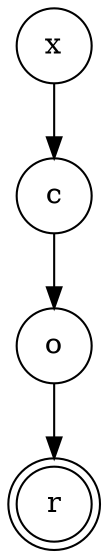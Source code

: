 digraph {   
    node [shape = doublecircle, color = black] r ;
    node [shape = circle];
    node [color= black];
    x -> c -> o -> r;	
}
